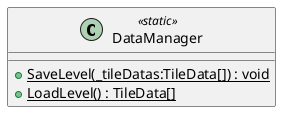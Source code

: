 @startuml
class DataManager <<static>> {
    + {static} SaveLevel(_tileDatas:TileData[]) : void
    + {static} LoadLevel() : TileData[]
}
@enduml
